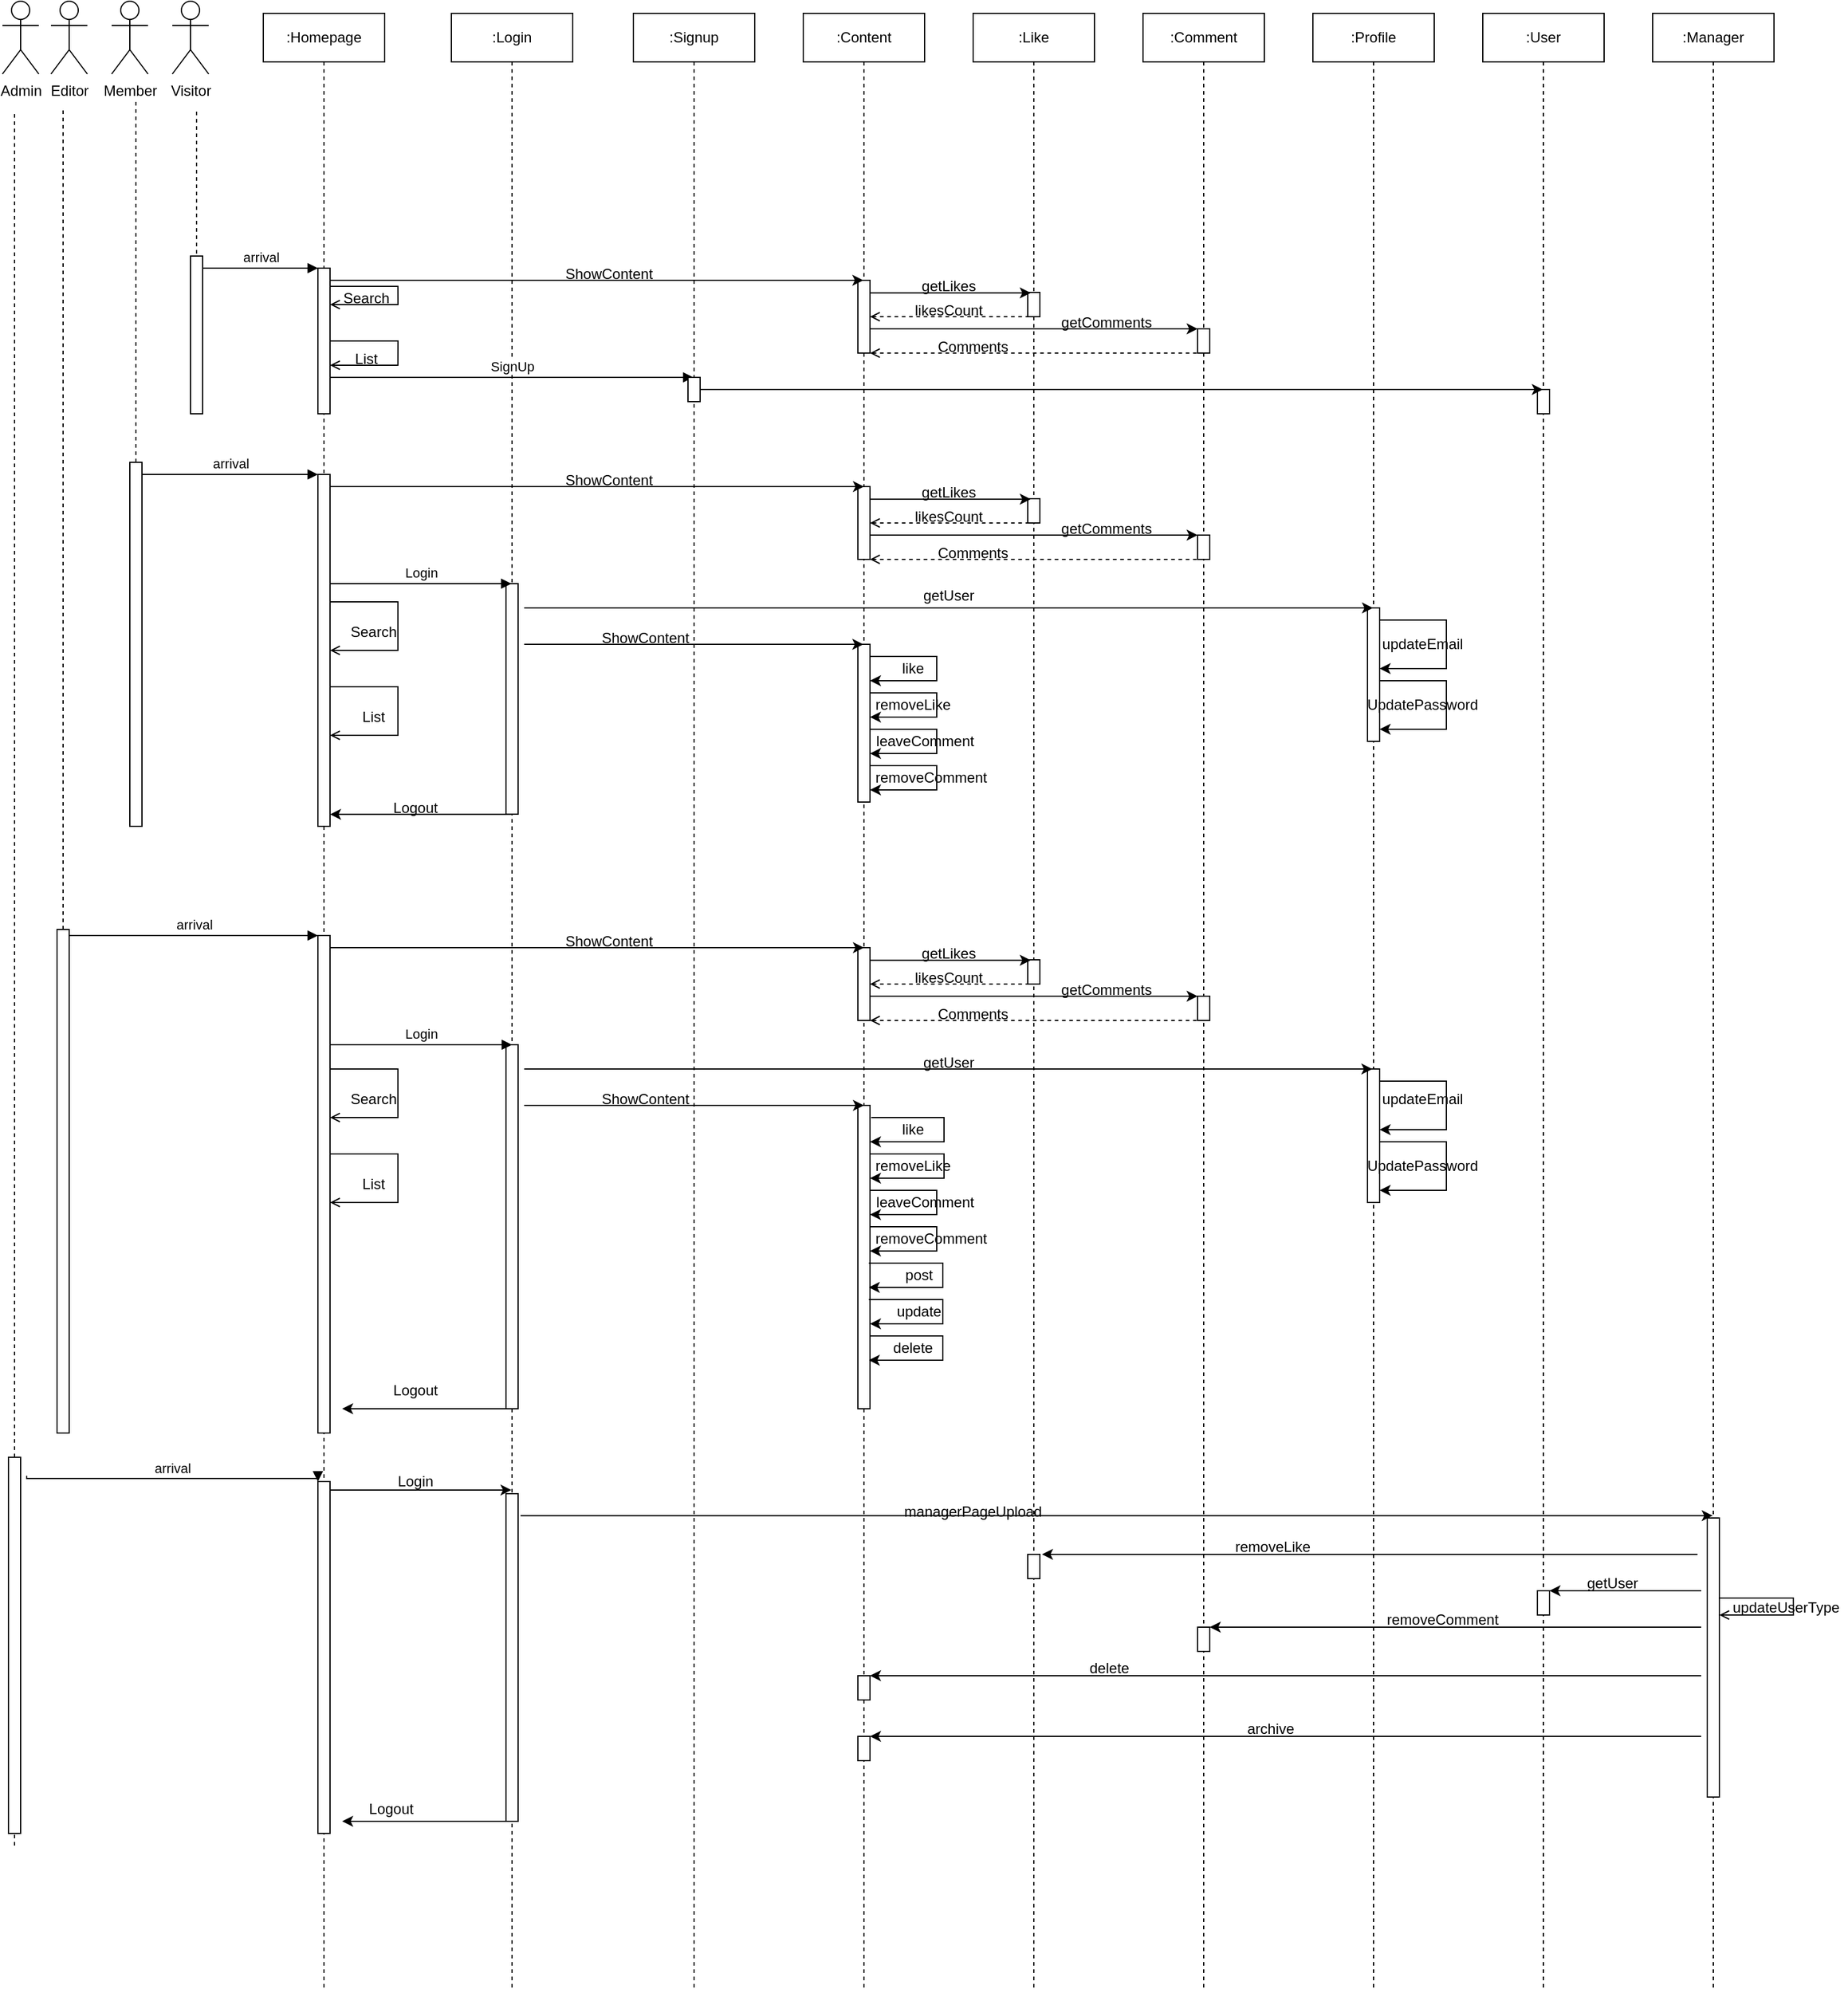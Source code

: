 <mxfile version="21.1.5" type="device">
  <diagram name="Page-1" id="2YBvvXClWsGukQMizWep">
    <mxGraphModel dx="3187" dy="1769" grid="1" gridSize="10" guides="1" tooltips="1" connect="1" arrows="1" fold="1" page="1" pageScale="1" pageWidth="1100" pageHeight="1700" math="0" shadow="0">
      <root>
        <mxCell id="0" />
        <mxCell id="1" parent="0" />
        <mxCell id="aM9ryv3xv72pqoxQDRHE-1" value=":Homepage" style="shape=umlLifeline;perimeter=lifelinePerimeter;whiteSpace=wrap;html=1;container=0;dropTarget=0;collapsible=0;recursiveResize=0;outlineConnect=0;portConstraint=eastwest;newEdgeStyle={&quot;edgeStyle&quot;:&quot;elbowEdgeStyle&quot;,&quot;elbow&quot;:&quot;vertical&quot;,&quot;curved&quot;:0,&quot;rounded&quot;:0};" parent="1" vertex="1">
          <mxGeometry x="225" y="50" width="100" height="1630" as="geometry" />
        </mxCell>
        <mxCell id="eMwaslhEiThWYDU8rAF3-19" value="" style="html=1;points=[];perimeter=orthogonalPerimeter;outlineConnect=0;targetShapes=umlLifeline;portConstraint=eastwest;newEdgeStyle={&quot;edgeStyle&quot;:&quot;elbowEdgeStyle&quot;,&quot;elbow&quot;:&quot;vertical&quot;,&quot;curved&quot;:0,&quot;rounded&quot;:0};" vertex="1" parent="aM9ryv3xv72pqoxQDRHE-1">
          <mxGeometry x="45" y="1210" width="10" height="290" as="geometry" />
        </mxCell>
        <mxCell id="aM9ryv3xv72pqoxQDRHE-5" value=":Content" style="shape=umlLifeline;perimeter=lifelinePerimeter;whiteSpace=wrap;html=1;container=0;dropTarget=0;collapsible=0;recursiveResize=0;outlineConnect=0;portConstraint=eastwest;newEdgeStyle={&quot;edgeStyle&quot;:&quot;elbowEdgeStyle&quot;,&quot;elbow&quot;:&quot;vertical&quot;,&quot;curved&quot;:0,&quot;rounded&quot;:0};" parent="1" vertex="1">
          <mxGeometry x="670" y="50" width="100" height="1630" as="geometry" />
        </mxCell>
        <mxCell id="Cr7AIB8-x1aL-NXQXFv3-61" value="" style="html=1;points=[];perimeter=orthogonalPerimeter;outlineConnect=0;targetShapes=umlLifeline;portConstraint=eastwest;newEdgeStyle={&quot;edgeStyle&quot;:&quot;elbowEdgeStyle&quot;,&quot;elbow&quot;:&quot;vertical&quot;,&quot;curved&quot;:0,&quot;rounded&quot;:0};" parent="aM9ryv3xv72pqoxQDRHE-5" vertex="1">
          <mxGeometry x="45" y="220" width="10" height="60" as="geometry" />
        </mxCell>
        <mxCell id="8l9VhPuDRp_csp2zXiqJ-39" value="" style="html=1;points=[];perimeter=orthogonalPerimeter;outlineConnect=0;targetShapes=umlLifeline;portConstraint=eastwest;newEdgeStyle={&quot;edgeStyle&quot;:&quot;elbowEdgeStyle&quot;,&quot;elbow&quot;:&quot;vertical&quot;,&quot;curved&quot;:0,&quot;rounded&quot;:0};" parent="aM9ryv3xv72pqoxQDRHE-5" vertex="1">
          <mxGeometry x="45" y="520" width="10" height="130" as="geometry" />
        </mxCell>
        <mxCell id="8l9VhPuDRp_csp2zXiqJ-52" value="" style="endArrow=classic;html=1;rounded=0;" parent="aM9ryv3xv72pqoxQDRHE-5" source="8l9VhPuDRp_csp2zXiqJ-39" target="8l9VhPuDRp_csp2zXiqJ-39" edge="1">
          <mxGeometry width="50" height="50" relative="1" as="geometry">
            <mxPoint x="60" y="590" as="sourcePoint" />
            <mxPoint x="60" y="670" as="targetPoint" />
            <Array as="points">
              <mxPoint x="90" y="590" />
              <mxPoint x="110" y="590" />
              <mxPoint x="110" y="610" />
            </Array>
          </mxGeometry>
        </mxCell>
        <mxCell id="8l9VhPuDRp_csp2zXiqJ-53" value="" style="endArrow=classic;html=1;rounded=0;" parent="aM9ryv3xv72pqoxQDRHE-5" source="8l9VhPuDRp_csp2zXiqJ-39" target="8l9VhPuDRp_csp2zXiqJ-39" edge="1">
          <mxGeometry width="50" height="50" relative="1" as="geometry">
            <mxPoint x="60" y="680" as="sourcePoint" />
            <mxPoint x="60" y="640" as="targetPoint" />
            <Array as="points">
              <mxPoint x="100" y="620" />
              <mxPoint x="110" y="620" />
              <mxPoint x="110" y="640" />
            </Array>
          </mxGeometry>
        </mxCell>
        <mxCell id="8l9VhPuDRp_csp2zXiqJ-50" value="" style="endArrow=classic;html=1;rounded=0;" parent="aM9ryv3xv72pqoxQDRHE-5" source="8l9VhPuDRp_csp2zXiqJ-39" target="8l9VhPuDRp_csp2zXiqJ-39" edge="1">
          <mxGeometry width="50" height="50" relative="1" as="geometry">
            <mxPoint x="60" y="530" as="sourcePoint" />
            <mxPoint x="60" y="550" as="targetPoint" />
            <Array as="points">
              <mxPoint x="100" y="530" />
              <mxPoint x="110" y="530" />
              <mxPoint x="110" y="550" />
            </Array>
          </mxGeometry>
        </mxCell>
        <mxCell id="8l9VhPuDRp_csp2zXiqJ-51" value="" style="endArrow=classic;html=1;rounded=0;" parent="aM9ryv3xv72pqoxQDRHE-5" source="8l9VhPuDRp_csp2zXiqJ-39" target="8l9VhPuDRp_csp2zXiqJ-39" edge="1">
          <mxGeometry width="50" height="50" relative="1" as="geometry">
            <mxPoint x="60" y="560" as="sourcePoint" />
            <mxPoint x="60" y="580" as="targetPoint" />
            <Array as="points">
              <mxPoint x="110" y="560" />
              <mxPoint x="110" y="580" />
            </Array>
          </mxGeometry>
        </mxCell>
        <mxCell id="eMwaslhEiThWYDU8rAF3-46" value="" style="html=1;points=[];perimeter=orthogonalPerimeter;outlineConnect=0;targetShapes=umlLifeline;portConstraint=eastwest;newEdgeStyle={&quot;edgeStyle&quot;:&quot;elbowEdgeStyle&quot;,&quot;elbow&quot;:&quot;vertical&quot;,&quot;curved&quot;:0,&quot;rounded&quot;:0};" vertex="1" parent="aM9ryv3xv72pqoxQDRHE-5">
          <mxGeometry x="45" y="1370" width="10" height="20" as="geometry" />
        </mxCell>
        <mxCell id="eMwaslhEiThWYDU8rAF3-47" value="" style="html=1;points=[];perimeter=orthogonalPerimeter;outlineConnect=0;targetShapes=umlLifeline;portConstraint=eastwest;newEdgeStyle={&quot;edgeStyle&quot;:&quot;elbowEdgeStyle&quot;,&quot;elbow&quot;:&quot;vertical&quot;,&quot;curved&quot;:0,&quot;rounded&quot;:0};" vertex="1" parent="aM9ryv3xv72pqoxQDRHE-5">
          <mxGeometry x="45" y="1420" width="10" height="20" as="geometry" />
        </mxCell>
        <mxCell id="Cr7AIB8-x1aL-NXQXFv3-6" value=":Comment" style="shape=umlLifeline;perimeter=lifelinePerimeter;whiteSpace=wrap;html=1;container=0;dropTarget=0;collapsible=0;recursiveResize=0;outlineConnect=0;portConstraint=eastwest;newEdgeStyle={&quot;edgeStyle&quot;:&quot;elbowEdgeStyle&quot;,&quot;elbow&quot;:&quot;vertical&quot;,&quot;curved&quot;:0,&quot;rounded&quot;:0};" parent="1" vertex="1">
          <mxGeometry x="950" y="50" width="100" height="1630" as="geometry" />
        </mxCell>
        <mxCell id="Cr7AIB8-x1aL-NXQXFv3-66" value="" style="html=1;points=[];perimeter=orthogonalPerimeter;outlineConnect=0;targetShapes=umlLifeline;portConstraint=eastwest;newEdgeStyle={&quot;edgeStyle&quot;:&quot;elbowEdgeStyle&quot;,&quot;elbow&quot;:&quot;vertical&quot;,&quot;curved&quot;:0,&quot;rounded&quot;:0};" parent="Cr7AIB8-x1aL-NXQXFv3-6" vertex="1">
          <mxGeometry x="45" y="260" width="10" height="20" as="geometry" />
        </mxCell>
        <mxCell id="eMwaslhEiThWYDU8rAF3-41" value="" style="html=1;points=[];perimeter=orthogonalPerimeter;outlineConnect=0;targetShapes=umlLifeline;portConstraint=eastwest;newEdgeStyle={&quot;edgeStyle&quot;:&quot;elbowEdgeStyle&quot;,&quot;elbow&quot;:&quot;vertical&quot;,&quot;curved&quot;:0,&quot;rounded&quot;:0};" vertex="1" parent="Cr7AIB8-x1aL-NXQXFv3-6">
          <mxGeometry x="45" y="1330" width="10" height="20" as="geometry" />
        </mxCell>
        <mxCell id="Cr7AIB8-x1aL-NXQXFv3-11" value=":Like" style="shape=umlLifeline;perimeter=lifelinePerimeter;whiteSpace=wrap;html=1;container=0;dropTarget=0;collapsible=0;recursiveResize=0;outlineConnect=0;portConstraint=eastwest;newEdgeStyle={&quot;edgeStyle&quot;:&quot;elbowEdgeStyle&quot;,&quot;elbow&quot;:&quot;vertical&quot;,&quot;curved&quot;:0,&quot;rounded&quot;:0};" parent="1" vertex="1">
          <mxGeometry x="810" y="50" width="100" height="1630" as="geometry" />
        </mxCell>
        <mxCell id="Cr7AIB8-x1aL-NXQXFv3-7" value="" style="html=1;points=[];perimeter=orthogonalPerimeter;outlineConnect=0;targetShapes=umlLifeline;portConstraint=eastwest;newEdgeStyle={&quot;edgeStyle&quot;:&quot;elbowEdgeStyle&quot;,&quot;elbow&quot;:&quot;vertical&quot;,&quot;curved&quot;:0,&quot;rounded&quot;:0};" parent="Cr7AIB8-x1aL-NXQXFv3-11" vertex="1">
          <mxGeometry x="45" y="230" width="10" height="20" as="geometry" />
        </mxCell>
        <mxCell id="eMwaslhEiThWYDU8rAF3-37" value="" style="html=1;points=[];perimeter=orthogonalPerimeter;outlineConnect=0;targetShapes=umlLifeline;portConstraint=eastwest;newEdgeStyle={&quot;edgeStyle&quot;:&quot;elbowEdgeStyle&quot;,&quot;elbow&quot;:&quot;vertical&quot;,&quot;curved&quot;:0,&quot;rounded&quot;:0};" vertex="1" parent="Cr7AIB8-x1aL-NXQXFv3-11">
          <mxGeometry x="45" y="1270" width="10" height="20" as="geometry" />
        </mxCell>
        <mxCell id="Cr7AIB8-x1aL-NXQXFv3-16" value="Visitor" style="shape=umlActor;verticalLabelPosition=bottom;verticalAlign=top;html=1;outlineConnect=0;" parent="1" vertex="1">
          <mxGeometry x="150" y="40" width="30" height="60" as="geometry" />
        </mxCell>
        <mxCell id="Cr7AIB8-x1aL-NXQXFv3-17" value="Member" style="shape=umlActor;verticalLabelPosition=bottom;verticalAlign=top;html=1;outlineConnect=0;" parent="1" vertex="1">
          <mxGeometry x="100" y="40" width="30" height="60" as="geometry" />
        </mxCell>
        <mxCell id="Cr7AIB8-x1aL-NXQXFv3-18" value="Editor" style="shape=umlActor;verticalLabelPosition=bottom;verticalAlign=top;html=1;outlineConnect=0;" parent="1" vertex="1">
          <mxGeometry x="50" y="40" width="30" height="60" as="geometry" />
        </mxCell>
        <mxCell id="Cr7AIB8-x1aL-NXQXFv3-19" value="Admin" style="shape=umlActor;verticalLabelPosition=bottom;verticalAlign=top;html=1;outlineConnect=0;" parent="1" vertex="1">
          <mxGeometry x="10" y="40" width="30" height="60" as="geometry" />
        </mxCell>
        <mxCell id="Cr7AIB8-x1aL-NXQXFv3-24" value=":Login" style="shape=umlLifeline;perimeter=lifelinePerimeter;whiteSpace=wrap;html=1;container=0;dropTarget=0;collapsible=0;recursiveResize=0;outlineConnect=0;portConstraint=eastwest;newEdgeStyle={&quot;edgeStyle&quot;:&quot;elbowEdgeStyle&quot;,&quot;elbow&quot;:&quot;vertical&quot;,&quot;curved&quot;:0,&quot;rounded&quot;:0};" parent="1" vertex="1">
          <mxGeometry x="380" y="50" width="100" height="1630" as="geometry" />
        </mxCell>
        <mxCell id="8l9VhPuDRp_csp2zXiqJ-26" value="" style="html=1;points=[];perimeter=orthogonalPerimeter;outlineConnect=0;targetShapes=umlLifeline;portConstraint=eastwest;newEdgeStyle={&quot;edgeStyle&quot;:&quot;elbowEdgeStyle&quot;,&quot;elbow&quot;:&quot;vertical&quot;,&quot;curved&quot;:0,&quot;rounded&quot;:0};" parent="Cr7AIB8-x1aL-NXQXFv3-24" vertex="1">
          <mxGeometry x="45" y="470" width="10" height="190" as="geometry" />
        </mxCell>
        <mxCell id="eMwaslhEiThWYDU8rAF3-18" value="" style="html=1;points=[];perimeter=orthogonalPerimeter;outlineConnect=0;targetShapes=umlLifeline;portConstraint=eastwest;newEdgeStyle={&quot;edgeStyle&quot;:&quot;elbowEdgeStyle&quot;,&quot;elbow&quot;:&quot;vertical&quot;,&quot;curved&quot;:0,&quot;rounded&quot;:0};" vertex="1" parent="Cr7AIB8-x1aL-NXQXFv3-24">
          <mxGeometry x="45" y="1220" width="10" height="270" as="geometry" />
        </mxCell>
        <mxCell id="Cr7AIB8-x1aL-NXQXFv3-29" value=":Signup" style="shape=umlLifeline;perimeter=lifelinePerimeter;whiteSpace=wrap;html=1;container=0;dropTarget=0;collapsible=0;recursiveResize=0;outlineConnect=0;portConstraint=eastwest;newEdgeStyle={&quot;edgeStyle&quot;:&quot;elbowEdgeStyle&quot;,&quot;elbow&quot;:&quot;vertical&quot;,&quot;curved&quot;:0,&quot;rounded&quot;:0};" parent="1" vertex="1">
          <mxGeometry x="530" y="50" width="100" height="1630" as="geometry" />
        </mxCell>
        <mxCell id="Cr7AIB8-x1aL-NXQXFv3-34" value=":Profile" style="shape=umlLifeline;perimeter=lifelinePerimeter;whiteSpace=wrap;html=1;container=0;dropTarget=0;collapsible=0;recursiveResize=0;outlineConnect=0;portConstraint=eastwest;newEdgeStyle={&quot;edgeStyle&quot;:&quot;elbowEdgeStyle&quot;,&quot;elbow&quot;:&quot;vertical&quot;,&quot;curved&quot;:0,&quot;rounded&quot;:0};" parent="1" vertex="1">
          <mxGeometry x="1090" y="50" width="100" height="1630" as="geometry" />
        </mxCell>
        <mxCell id="8l9VhPuDRp_csp2zXiqJ-28" value="" style="html=1;points=[];perimeter=orthogonalPerimeter;outlineConnect=0;targetShapes=umlLifeline;portConstraint=eastwest;newEdgeStyle={&quot;edgeStyle&quot;:&quot;elbowEdgeStyle&quot;,&quot;elbow&quot;:&quot;vertical&quot;,&quot;curved&quot;:0,&quot;rounded&quot;:0};" parent="Cr7AIB8-x1aL-NXQXFv3-34" vertex="1">
          <mxGeometry x="45" y="490" width="10" height="110" as="geometry" />
        </mxCell>
        <mxCell id="8l9VhPuDRp_csp2zXiqJ-32" value="" style="endArrow=classic;html=1;rounded=0;" parent="Cr7AIB8-x1aL-NXQXFv3-34" source="8l9VhPuDRp_csp2zXiqJ-28" target="8l9VhPuDRp_csp2zXiqJ-28" edge="1">
          <mxGeometry width="50" height="50" relative="1" as="geometry">
            <mxPoint x="60" y="500" as="sourcePoint" />
            <mxPoint x="60" y="540" as="targetPoint" />
            <Array as="points">
              <mxPoint x="100" y="500" />
              <mxPoint x="110" y="500" />
              <mxPoint x="110" y="540" />
            </Array>
          </mxGeometry>
        </mxCell>
        <mxCell id="8l9VhPuDRp_csp2zXiqJ-33" value="" style="endArrow=classic;html=1;rounded=0;" parent="Cr7AIB8-x1aL-NXQXFv3-34" source="8l9VhPuDRp_csp2zXiqJ-28" target="8l9VhPuDRp_csp2zXiqJ-28" edge="1">
          <mxGeometry width="50" height="50" relative="1" as="geometry">
            <mxPoint x="60" y="550" as="sourcePoint" />
            <mxPoint x="60" y="590" as="targetPoint" />
            <Array as="points">
              <mxPoint x="100" y="550" />
              <mxPoint x="110" y="550" />
              <mxPoint x="110" y="590" />
            </Array>
          </mxGeometry>
        </mxCell>
        <mxCell id="Cr7AIB8-x1aL-NXQXFv3-49" value="" style="endArrow=none;html=1;rounded=0;startArrow=open;startFill=0;" parent="1" edge="1">
          <mxGeometry width="50" height="50" relative="1" as="geometry">
            <mxPoint x="280.001" y="575" as="sourcePoint" />
            <mxPoint x="280.001" y="535" as="targetPoint" />
            <Array as="points">
              <mxPoint x="335.93" y="575" />
              <mxPoint x="335.93" y="535" />
            </Array>
          </mxGeometry>
        </mxCell>
        <mxCell id="Cr7AIB8-x1aL-NXQXFv3-50" value="Search" style="text;html=1;strokeColor=none;fillColor=none;align=center;verticalAlign=middle;whiteSpace=wrap;rounded=0;" parent="1" vertex="1">
          <mxGeometry x="285.93" y="545" width="60" height="30" as="geometry" />
        </mxCell>
        <mxCell id="Cr7AIB8-x1aL-NXQXFv3-51" value="" style="endArrow=none;html=1;rounded=0;startArrow=open;startFill=0;" parent="1" edge="1">
          <mxGeometry width="50" height="50" relative="1" as="geometry">
            <mxPoint x="280.001" y="645" as="sourcePoint" />
            <mxPoint x="280.001" y="605" as="targetPoint" />
            <Array as="points">
              <mxPoint x="335.93" y="645" />
              <mxPoint x="335.93" y="605" />
            </Array>
          </mxGeometry>
        </mxCell>
        <mxCell id="Cr7AIB8-x1aL-NXQXFv3-52" value="List" style="text;html=1;strokeColor=none;fillColor=none;align=center;verticalAlign=middle;whiteSpace=wrap;rounded=0;" parent="1" vertex="1">
          <mxGeometry x="285.93" y="615" width="60" height="30" as="geometry" />
        </mxCell>
        <mxCell id="Cr7AIB8-x1aL-NXQXFv3-54" value="" style="html=1;points=[];perimeter=orthogonalPerimeter;outlineConnect=0;targetShapes=umlLifeline;portConstraint=eastwest;newEdgeStyle={&quot;edgeStyle&quot;:&quot;elbowEdgeStyle&quot;,&quot;elbow&quot;:&quot;vertical&quot;,&quot;curved&quot;:0,&quot;rounded&quot;:0};" parent="1" vertex="1">
          <mxGeometry x="270" y="260" width="10" height="120" as="geometry" />
        </mxCell>
        <mxCell id="aM9ryv3xv72pqoxQDRHE-3" value="arrival" style="html=1;verticalAlign=bottom;startArrow=none;endArrow=block;startSize=8;edgeStyle=elbowEdgeStyle;elbow=vertical;curved=0;rounded=0;startFill=0;" parent="1" source="Cr7AIB8-x1aL-NXQXFv3-58" edge="1">
          <mxGeometry relative="1" as="geometry">
            <mxPoint x="220" y="260" as="sourcePoint" />
            <mxPoint x="270" y="260" as="targetPoint" />
          </mxGeometry>
        </mxCell>
        <mxCell id="Cr7AIB8-x1aL-NXQXFv3-57" value="" style="endArrow=none;dashed=1;html=1;rounded=0;startArrow=none;" parent="1" edge="1">
          <mxGeometry width="50" height="50" relative="1" as="geometry">
            <mxPoint x="170" y="350" as="sourcePoint" />
            <mxPoint x="170" y="130" as="targetPoint" />
          </mxGeometry>
        </mxCell>
        <mxCell id="Cr7AIB8-x1aL-NXQXFv3-58" value="" style="html=1;points=[];perimeter=orthogonalPerimeter;outlineConnect=0;targetShapes=umlLifeline;portConstraint=eastwest;newEdgeStyle={&quot;edgeStyle&quot;:&quot;elbowEdgeStyle&quot;,&quot;elbow&quot;:&quot;vertical&quot;,&quot;curved&quot;:0,&quot;rounded&quot;:0};" parent="1" vertex="1">
          <mxGeometry x="165" y="250" width="10" height="130" as="geometry" />
        </mxCell>
        <mxCell id="Cr7AIB8-x1aL-NXQXFv3-60" value="" style="endArrow=classic;html=1;rounded=0;" parent="1" target="aM9ryv3xv72pqoxQDRHE-5" edge="1">
          <mxGeometry width="50" height="50" relative="1" as="geometry">
            <mxPoint x="280" y="270" as="sourcePoint" />
            <mxPoint x="650" y="270" as="targetPoint" />
          </mxGeometry>
        </mxCell>
        <mxCell id="Cr7AIB8-x1aL-NXQXFv3-65" value="ShowContent" style="text;html=1;strokeColor=none;fillColor=none;align=center;verticalAlign=middle;whiteSpace=wrap;rounded=0;" parent="1" vertex="1">
          <mxGeometry x="480" y="250" width="60" height="30" as="geometry" />
        </mxCell>
        <mxCell id="Cr7AIB8-x1aL-NXQXFv3-67" value="" style="endArrow=classic;html=1;rounded=0;" parent="1" edge="1">
          <mxGeometry width="50" height="50" relative="1" as="geometry">
            <mxPoint x="770" y="330" as="sourcePoint" />
            <mxPoint x="770" y="330" as="targetPoint" />
          </mxGeometry>
        </mxCell>
        <mxCell id="Cr7AIB8-x1aL-NXQXFv3-68" value="" style="endArrow=classic;html=1;rounded=0;entryX=0.25;entryY=0.019;entryDx=0;entryDy=0;entryPerimeter=0;" parent="1" source="Cr7AIB8-x1aL-NXQXFv3-61" target="Cr7AIB8-x1aL-NXQXFv3-7" edge="1">
          <mxGeometry width="50" height="50" relative="1" as="geometry">
            <mxPoint x="730" y="290" as="sourcePoint" />
            <mxPoint x="830" y="260" as="targetPoint" />
          </mxGeometry>
        </mxCell>
        <mxCell id="Cr7AIB8-x1aL-NXQXFv3-69" value="getLikes" style="text;html=1;strokeColor=none;fillColor=none;align=center;verticalAlign=middle;whiteSpace=wrap;rounded=0;" parent="1" vertex="1">
          <mxGeometry x="760" y="260" width="60" height="30" as="geometry" />
        </mxCell>
        <mxCell id="Cr7AIB8-x1aL-NXQXFv3-70" value="" style="endArrow=none;dashed=1;html=1;rounded=0;startArrow=open;startFill=0;" parent="1" source="Cr7AIB8-x1aL-NXQXFv3-61" target="Cr7AIB8-x1aL-NXQXFv3-7" edge="1">
          <mxGeometry width="50" height="50" relative="1" as="geometry">
            <mxPoint x="790" y="300" as="sourcePoint" />
            <mxPoint x="830" y="300" as="targetPoint" />
          </mxGeometry>
        </mxCell>
        <mxCell id="Cr7AIB8-x1aL-NXQXFv3-71" value="likesCount" style="text;html=1;strokeColor=none;fillColor=none;align=center;verticalAlign=middle;whiteSpace=wrap;rounded=0;" parent="1" vertex="1">
          <mxGeometry x="760" y="280" width="60" height="30" as="geometry" />
        </mxCell>
        <mxCell id="Cr7AIB8-x1aL-NXQXFv3-73" value="" style="endArrow=classic;html=1;rounded=0;" parent="1" source="Cr7AIB8-x1aL-NXQXFv3-61" target="Cr7AIB8-x1aL-NXQXFv3-66" edge="1">
          <mxGeometry width="50" height="50" relative="1" as="geometry">
            <mxPoint x="730" y="310" as="sourcePoint" />
            <mxPoint x="950" y="320" as="targetPoint" />
          </mxGeometry>
        </mxCell>
        <mxCell id="Cr7AIB8-x1aL-NXQXFv3-74" value="getComments" style="text;html=1;strokeColor=none;fillColor=none;align=center;verticalAlign=middle;whiteSpace=wrap;rounded=0;" parent="1" vertex="1">
          <mxGeometry x="890" y="290" width="60" height="30" as="geometry" />
        </mxCell>
        <mxCell id="Cr7AIB8-x1aL-NXQXFv3-76" value="" style="endArrow=none;dashed=1;html=1;rounded=0;startArrow=open;startFill=0;" parent="1" source="Cr7AIB8-x1aL-NXQXFv3-61" target="Cr7AIB8-x1aL-NXQXFv3-66" edge="1">
          <mxGeometry width="50" height="50" relative="1" as="geometry">
            <mxPoint x="770" y="330" as="sourcePoint" />
            <mxPoint x="940" y="340" as="targetPoint" />
            <Array as="points">
              <mxPoint x="880" y="330" />
            </Array>
          </mxGeometry>
        </mxCell>
        <mxCell id="Cr7AIB8-x1aL-NXQXFv3-77" value="Comments" style="text;html=1;strokeColor=none;fillColor=none;align=center;verticalAlign=middle;whiteSpace=wrap;rounded=0;" parent="1" vertex="1">
          <mxGeometry x="780" y="310" width="60" height="30" as="geometry" />
        </mxCell>
        <mxCell id="7" value="SignUp" style="html=1;verticalAlign=bottom;startArrow=none;endArrow=block;startSize=8;edgeStyle=elbowEdgeStyle;elbow=vertical;curved=0;rounded=0;startFill=0;" parent="1" target="Cr7AIB8-x1aL-NXQXFv3-29" edge="1">
          <mxGeometry relative="1" as="geometry">
            <mxPoint x="280" y="350" as="sourcePoint" />
            <mxPoint x="270" y="350" as="targetPoint" />
          </mxGeometry>
        </mxCell>
        <mxCell id="8" value="" style="html=1;points=[];perimeter=orthogonalPerimeter;outlineConnect=0;targetShapes=umlLifeline;portConstraint=eastwest;newEdgeStyle={&quot;edgeStyle&quot;:&quot;elbowEdgeStyle&quot;,&quot;elbow&quot;:&quot;vertical&quot;,&quot;curved&quot;:0,&quot;rounded&quot;:0};" parent="1" vertex="1">
          <mxGeometry x="575" y="350" width="10" height="20" as="geometry" />
        </mxCell>
        <mxCell id="8l9VhPuDRp_csp2zXiqJ-8" value="" style="html=1;points=[];perimeter=orthogonalPerimeter;outlineConnect=0;targetShapes=umlLifeline;portConstraint=eastwest;newEdgeStyle={&quot;edgeStyle&quot;:&quot;elbowEdgeStyle&quot;,&quot;elbow&quot;:&quot;vertical&quot;,&quot;curved&quot;:0,&quot;rounded&quot;:0};" parent="1" vertex="1">
          <mxGeometry x="715" y="440" width="10" height="60" as="geometry" />
        </mxCell>
        <mxCell id="8l9VhPuDRp_csp2zXiqJ-9" value="" style="html=1;points=[];perimeter=orthogonalPerimeter;outlineConnect=0;targetShapes=umlLifeline;portConstraint=eastwest;newEdgeStyle={&quot;edgeStyle&quot;:&quot;elbowEdgeStyle&quot;,&quot;elbow&quot;:&quot;vertical&quot;,&quot;curved&quot;:0,&quot;rounded&quot;:0};" parent="1" vertex="1">
          <mxGeometry x="995" y="480" width="10" height="20" as="geometry" />
        </mxCell>
        <mxCell id="8l9VhPuDRp_csp2zXiqJ-10" value="" style="html=1;points=[];perimeter=orthogonalPerimeter;outlineConnect=0;targetShapes=umlLifeline;portConstraint=eastwest;newEdgeStyle={&quot;edgeStyle&quot;:&quot;elbowEdgeStyle&quot;,&quot;elbow&quot;:&quot;vertical&quot;,&quot;curved&quot;:0,&quot;rounded&quot;:0};" parent="1" vertex="1">
          <mxGeometry x="855" y="450" width="10" height="20" as="geometry" />
        </mxCell>
        <mxCell id="8l9VhPuDRp_csp2zXiqJ-12" value="arrival" style="html=1;verticalAlign=bottom;startArrow=none;endArrow=block;startSize=8;edgeStyle=elbowEdgeStyle;elbow=vertical;curved=0;rounded=0;startFill=0;" parent="1" source="8l9VhPuDRp_csp2zXiqJ-13" edge="1">
          <mxGeometry relative="1" as="geometry">
            <mxPoint x="220" y="430" as="sourcePoint" />
            <mxPoint x="270" y="430" as="targetPoint" />
          </mxGeometry>
        </mxCell>
        <mxCell id="8l9VhPuDRp_csp2zXiqJ-14" value="" style="endArrow=classic;html=1;rounded=0;" parent="1" edge="1">
          <mxGeometry width="50" height="50" relative="1" as="geometry">
            <mxPoint x="280" y="440" as="sourcePoint" />
            <mxPoint x="720" y="440" as="targetPoint" />
          </mxGeometry>
        </mxCell>
        <mxCell id="8l9VhPuDRp_csp2zXiqJ-15" value="ShowContent" style="text;html=1;strokeColor=none;fillColor=none;align=center;verticalAlign=middle;whiteSpace=wrap;rounded=0;" parent="1" vertex="1">
          <mxGeometry x="480" y="420" width="60" height="30" as="geometry" />
        </mxCell>
        <mxCell id="8l9VhPuDRp_csp2zXiqJ-16" value="" style="endArrow=classic;html=1;rounded=0;" parent="1" edge="1">
          <mxGeometry width="50" height="50" relative="1" as="geometry">
            <mxPoint x="770" y="500" as="sourcePoint" />
            <mxPoint x="770" y="500" as="targetPoint" />
          </mxGeometry>
        </mxCell>
        <mxCell id="8l9VhPuDRp_csp2zXiqJ-17" value="" style="endArrow=classic;html=1;rounded=0;entryX=0.25;entryY=0.019;entryDx=0;entryDy=0;entryPerimeter=0;" parent="1" source="8l9VhPuDRp_csp2zXiqJ-8" target="8l9VhPuDRp_csp2zXiqJ-10" edge="1">
          <mxGeometry width="50" height="50" relative="1" as="geometry">
            <mxPoint x="730" y="460" as="sourcePoint" />
            <mxPoint x="830" y="430" as="targetPoint" />
          </mxGeometry>
        </mxCell>
        <mxCell id="8l9VhPuDRp_csp2zXiqJ-18" value="getLikes" style="text;html=1;strokeColor=none;fillColor=none;align=center;verticalAlign=middle;whiteSpace=wrap;rounded=0;" parent="1" vertex="1">
          <mxGeometry x="760" y="430" width="60" height="30" as="geometry" />
        </mxCell>
        <mxCell id="8l9VhPuDRp_csp2zXiqJ-19" value="" style="endArrow=none;dashed=1;html=1;rounded=0;startArrow=open;startFill=0;" parent="1" source="8l9VhPuDRp_csp2zXiqJ-8" target="8l9VhPuDRp_csp2zXiqJ-10" edge="1">
          <mxGeometry width="50" height="50" relative="1" as="geometry">
            <mxPoint x="790" y="470" as="sourcePoint" />
            <mxPoint x="830" y="470" as="targetPoint" />
          </mxGeometry>
        </mxCell>
        <mxCell id="8l9VhPuDRp_csp2zXiqJ-20" value="likesCount" style="text;html=1;strokeColor=none;fillColor=none;align=center;verticalAlign=middle;whiteSpace=wrap;rounded=0;" parent="1" vertex="1">
          <mxGeometry x="760" y="450" width="60" height="30" as="geometry" />
        </mxCell>
        <mxCell id="8l9VhPuDRp_csp2zXiqJ-21" value="" style="endArrow=classic;html=1;rounded=0;" parent="1" source="8l9VhPuDRp_csp2zXiqJ-8" target="8l9VhPuDRp_csp2zXiqJ-9" edge="1">
          <mxGeometry width="50" height="50" relative="1" as="geometry">
            <mxPoint x="730" y="480" as="sourcePoint" />
            <mxPoint x="950" y="490" as="targetPoint" />
          </mxGeometry>
        </mxCell>
        <mxCell id="8l9VhPuDRp_csp2zXiqJ-22" value="getComments" style="text;html=1;strokeColor=none;fillColor=none;align=center;verticalAlign=middle;whiteSpace=wrap;rounded=0;" parent="1" vertex="1">
          <mxGeometry x="890" y="460" width="60" height="30" as="geometry" />
        </mxCell>
        <mxCell id="8l9VhPuDRp_csp2zXiqJ-23" value="" style="endArrow=none;dashed=1;html=1;rounded=0;startArrow=open;startFill=0;" parent="1" source="8l9VhPuDRp_csp2zXiqJ-8" target="8l9VhPuDRp_csp2zXiqJ-9" edge="1">
          <mxGeometry width="50" height="50" relative="1" as="geometry">
            <mxPoint x="770" y="500" as="sourcePoint" />
            <mxPoint x="940" y="510" as="targetPoint" />
            <Array as="points">
              <mxPoint x="880" y="500" />
            </Array>
          </mxGeometry>
        </mxCell>
        <mxCell id="8l9VhPuDRp_csp2zXiqJ-24" value="Comments" style="text;html=1;strokeColor=none;fillColor=none;align=center;verticalAlign=middle;whiteSpace=wrap;rounded=0;" parent="1" vertex="1">
          <mxGeometry x="780" y="480" width="60" height="30" as="geometry" />
        </mxCell>
        <mxCell id="8l9VhPuDRp_csp2zXiqJ-25" value="Login" style="html=1;verticalAlign=bottom;startArrow=none;endArrow=block;startSize=8;edgeStyle=elbowEdgeStyle;elbow=vertical;curved=0;rounded=0;startFill=0;" parent="1" target="Cr7AIB8-x1aL-NXQXFv3-24" edge="1">
          <mxGeometry relative="1" as="geometry">
            <mxPoint x="280" y="520" as="sourcePoint" />
            <mxPoint x="410" y="520" as="targetPoint" />
          </mxGeometry>
        </mxCell>
        <mxCell id="8l9VhPuDRp_csp2zXiqJ-27" value="" style="endArrow=classic;html=1;rounded=0;" parent="1" target="Cr7AIB8-x1aL-NXQXFv3-34" edge="1">
          <mxGeometry width="50" height="50" relative="1" as="geometry">
            <mxPoint x="440" y="540" as="sourcePoint" />
            <mxPoint x="620" y="540" as="targetPoint" />
          </mxGeometry>
        </mxCell>
        <mxCell id="8l9VhPuDRp_csp2zXiqJ-29" value=":User" style="shape=umlLifeline;perimeter=lifelinePerimeter;whiteSpace=wrap;html=1;container=0;dropTarget=0;collapsible=0;recursiveResize=0;outlineConnect=0;portConstraint=eastwest;newEdgeStyle={&quot;edgeStyle&quot;:&quot;elbowEdgeStyle&quot;,&quot;elbow&quot;:&quot;vertical&quot;,&quot;curved&quot;:0,&quot;rounded&quot;:0};" parent="1" vertex="1">
          <mxGeometry x="1230" y="50" width="100" height="1630" as="geometry" />
        </mxCell>
        <mxCell id="8l9VhPuDRp_csp2zXiqJ-30" value="" style="html=1;points=[];perimeter=orthogonalPerimeter;outlineConnect=0;targetShapes=umlLifeline;portConstraint=eastwest;newEdgeStyle={&quot;edgeStyle&quot;:&quot;elbowEdgeStyle&quot;,&quot;elbow&quot;:&quot;vertical&quot;,&quot;curved&quot;:0,&quot;rounded&quot;:0};" parent="8l9VhPuDRp_csp2zXiqJ-29" vertex="1">
          <mxGeometry x="45" y="310" width="10" height="20" as="geometry" />
        </mxCell>
        <mxCell id="eMwaslhEiThWYDU8rAF3-39" value="" style="html=1;points=[];perimeter=orthogonalPerimeter;outlineConnect=0;targetShapes=umlLifeline;portConstraint=eastwest;newEdgeStyle={&quot;edgeStyle&quot;:&quot;elbowEdgeStyle&quot;,&quot;elbow&quot;:&quot;vertical&quot;,&quot;curved&quot;:0,&quot;rounded&quot;:0};" vertex="1" parent="8l9VhPuDRp_csp2zXiqJ-29">
          <mxGeometry x="45" y="1300" width="10" height="20" as="geometry" />
        </mxCell>
        <mxCell id="8l9VhPuDRp_csp2zXiqJ-31" value="" style="endArrow=classic;html=1;rounded=0;" parent="1" source="8" target="8l9VhPuDRp_csp2zXiqJ-29" edge="1">
          <mxGeometry width="50" height="50" relative="1" as="geometry">
            <mxPoint x="1070" y="360" as="sourcePoint" />
            <mxPoint x="1220" y="360" as="targetPoint" />
          </mxGeometry>
        </mxCell>
        <mxCell id="8l9VhPuDRp_csp2zXiqJ-35" value="updateEmail" style="text;html=1;align=center;verticalAlign=middle;resizable=0;points=[];autosize=1;strokeColor=none;fillColor=none;" parent="1" vertex="1">
          <mxGeometry x="1135" y="555" width="90" height="30" as="geometry" />
        </mxCell>
        <mxCell id="8l9VhPuDRp_csp2zXiqJ-36" value="UpdatePassword" style="text;html=1;align=center;verticalAlign=middle;resizable=0;points=[];autosize=1;strokeColor=none;fillColor=none;" parent="1" vertex="1">
          <mxGeometry x="1125" y="605" width="110" height="30" as="geometry" />
        </mxCell>
        <mxCell id="8l9VhPuDRp_csp2zXiqJ-37" value="" style="endArrow=none;dashed=1;html=1;rounded=0;" parent="1" source="8l9VhPuDRp_csp2zXiqJ-13" edge="1">
          <mxGeometry width="50" height="50" relative="1" as="geometry">
            <mxPoint x="120" y="760" as="sourcePoint" />
            <mxPoint x="120" y="120" as="targetPoint" />
          </mxGeometry>
        </mxCell>
        <mxCell id="8l9VhPuDRp_csp2zXiqJ-13" value="" style="html=1;points=[];perimeter=orthogonalPerimeter;outlineConnect=0;targetShapes=umlLifeline;portConstraint=eastwest;newEdgeStyle={&quot;edgeStyle&quot;:&quot;elbowEdgeStyle&quot;,&quot;elbow&quot;:&quot;vertical&quot;,&quot;curved&quot;:0,&quot;rounded&quot;:0};" parent="1" vertex="1">
          <mxGeometry x="115" y="420" width="10" height="300" as="geometry" />
        </mxCell>
        <mxCell id="8l9VhPuDRp_csp2zXiqJ-40" value="" style="endArrow=classic;html=1;rounded=0;" parent="1" target="aM9ryv3xv72pqoxQDRHE-5" edge="1">
          <mxGeometry width="50" height="50" relative="1" as="geometry">
            <mxPoint x="440" y="570" as="sourcePoint" />
            <mxPoint x="650" y="570" as="targetPoint" />
            <Array as="points">
              <mxPoint x="510" y="570" />
            </Array>
          </mxGeometry>
        </mxCell>
        <mxCell id="8l9VhPuDRp_csp2zXiqJ-41" value="ShowContent" style="text;html=1;strokeColor=none;fillColor=none;align=center;verticalAlign=middle;whiteSpace=wrap;rounded=0;" parent="1" vertex="1">
          <mxGeometry x="510" y="550" width="60" height="30" as="geometry" />
        </mxCell>
        <mxCell id="8l9VhPuDRp_csp2zXiqJ-54" value="like" style="text;html=1;align=center;verticalAlign=middle;resizable=0;points=[];autosize=1;strokeColor=none;fillColor=none;" parent="1" vertex="1">
          <mxGeometry x="740" y="575" width="40" height="30" as="geometry" />
        </mxCell>
        <mxCell id="8l9VhPuDRp_csp2zXiqJ-55" value="removeLike" style="text;html=1;align=center;verticalAlign=middle;resizable=0;points=[];autosize=1;strokeColor=none;fillColor=none;" parent="1" vertex="1">
          <mxGeometry x="715" y="605" width="90" height="30" as="geometry" />
        </mxCell>
        <mxCell id="8l9VhPuDRp_csp2zXiqJ-57" value="leaveComment" style="text;html=1;align=center;verticalAlign=middle;resizable=0;points=[];autosize=1;strokeColor=none;fillColor=none;" parent="1" vertex="1">
          <mxGeometry x="720" y="635" width="100" height="30" as="geometry" />
        </mxCell>
        <mxCell id="8l9VhPuDRp_csp2zXiqJ-58" value="removeComment" style="text;html=1;align=center;verticalAlign=middle;resizable=0;points=[];autosize=1;strokeColor=none;fillColor=none;" parent="1" vertex="1">
          <mxGeometry x="715" y="665" width="120" height="30" as="geometry" />
        </mxCell>
        <mxCell id="8l9VhPuDRp_csp2zXiqJ-60" value="" style="endArrow=classic;html=1;rounded=0;entryX=1;entryY=0.966;entryDx=0;entryDy=0;entryPerimeter=0;" parent="1" source="Cr7AIB8-x1aL-NXQXFv3-24" target="8l9VhPuDRp_csp2zXiqJ-11" edge="1">
          <mxGeometry width="50" height="50" relative="1" as="geometry">
            <mxPoint x="350" y="730" as="sourcePoint" />
            <mxPoint x="320" y="710" as="targetPoint" />
          </mxGeometry>
        </mxCell>
        <mxCell id="8l9VhPuDRp_csp2zXiqJ-61" value="Logout" style="text;html=1;align=center;verticalAlign=middle;resizable=0;points=[];autosize=1;strokeColor=none;fillColor=none;" parent="1" vertex="1">
          <mxGeometry x="320" y="690" width="60" height="30" as="geometry" />
        </mxCell>
        <mxCell id="8l9VhPuDRp_csp2zXiqJ-63" value="" style="html=1;points=[];perimeter=orthogonalPerimeter;outlineConnect=0;targetShapes=umlLifeline;portConstraint=eastwest;newEdgeStyle={&quot;edgeStyle&quot;:&quot;elbowEdgeStyle&quot;,&quot;elbow&quot;:&quot;vertical&quot;,&quot;curved&quot;:0,&quot;rounded&quot;:0};" parent="1" vertex="1">
          <mxGeometry x="715" y="950" width="10" height="250" as="geometry" />
        </mxCell>
        <mxCell id="8l9VhPuDRp_csp2zXiqJ-64" value="" style="endArrow=classic;html=1;rounded=0;" parent="1" source="8l9VhPuDRp_csp2zXiqJ-63" target="8l9VhPuDRp_csp2zXiqJ-63" edge="1">
          <mxGeometry width="50" height="50" relative="1" as="geometry">
            <mxPoint x="730" y="1020" as="sourcePoint" />
            <mxPoint x="730" y="1100" as="targetPoint" />
            <Array as="points">
              <mxPoint x="760" y="1020" />
              <mxPoint x="780" y="1020" />
              <mxPoint x="780" y="1040" />
            </Array>
          </mxGeometry>
        </mxCell>
        <mxCell id="8l9VhPuDRp_csp2zXiqJ-65" value="" style="endArrow=classic;html=1;rounded=0;" parent="1" source="8l9VhPuDRp_csp2zXiqJ-63" target="8l9VhPuDRp_csp2zXiqJ-63" edge="1">
          <mxGeometry width="50" height="50" relative="1" as="geometry">
            <mxPoint x="730" y="1110" as="sourcePoint" />
            <mxPoint x="730" y="1070" as="targetPoint" />
            <Array as="points">
              <mxPoint x="770" y="1050" />
              <mxPoint x="780" y="1050" />
              <mxPoint x="780" y="1070" />
            </Array>
          </mxGeometry>
        </mxCell>
        <mxCell id="8l9VhPuDRp_csp2zXiqJ-66" value="" style="html=1;points=[];perimeter=orthogonalPerimeter;outlineConnect=0;targetShapes=umlLifeline;portConstraint=eastwest;newEdgeStyle={&quot;edgeStyle&quot;:&quot;elbowEdgeStyle&quot;,&quot;elbow&quot;:&quot;vertical&quot;,&quot;curved&quot;:0,&quot;rounded&quot;:0};" parent="1" vertex="1">
          <mxGeometry x="425" y="900" width="10" height="300" as="geometry" />
        </mxCell>
        <mxCell id="8l9VhPuDRp_csp2zXiqJ-67" value="" style="html=1;points=[];perimeter=orthogonalPerimeter;outlineConnect=0;targetShapes=umlLifeline;portConstraint=eastwest;newEdgeStyle={&quot;edgeStyle&quot;:&quot;elbowEdgeStyle&quot;,&quot;elbow&quot;:&quot;vertical&quot;,&quot;curved&quot;:0,&quot;rounded&quot;:0};" parent="1" vertex="1">
          <mxGeometry x="1135" y="920" width="10" height="110" as="geometry" />
        </mxCell>
        <mxCell id="8l9VhPuDRp_csp2zXiqJ-68" value="" style="html=1;points=[];perimeter=orthogonalPerimeter;outlineConnect=0;targetShapes=umlLifeline;portConstraint=eastwest;newEdgeStyle={&quot;edgeStyle&quot;:&quot;elbowEdgeStyle&quot;,&quot;elbow&quot;:&quot;vertical&quot;,&quot;curved&quot;:0,&quot;rounded&quot;:0};" parent="1" vertex="1">
          <mxGeometry x="715" y="820" width="10" height="60" as="geometry" />
        </mxCell>
        <mxCell id="8l9VhPuDRp_csp2zXiqJ-69" value="" style="html=1;points=[];perimeter=orthogonalPerimeter;outlineConnect=0;targetShapes=umlLifeline;portConstraint=eastwest;newEdgeStyle={&quot;edgeStyle&quot;:&quot;elbowEdgeStyle&quot;,&quot;elbow&quot;:&quot;vertical&quot;,&quot;curved&quot;:0,&quot;rounded&quot;:0};" parent="1" vertex="1">
          <mxGeometry x="995" y="860" width="10" height="20" as="geometry" />
        </mxCell>
        <mxCell id="8l9VhPuDRp_csp2zXiqJ-70" value="" style="html=1;points=[];perimeter=orthogonalPerimeter;outlineConnect=0;targetShapes=umlLifeline;portConstraint=eastwest;newEdgeStyle={&quot;edgeStyle&quot;:&quot;elbowEdgeStyle&quot;,&quot;elbow&quot;:&quot;vertical&quot;,&quot;curved&quot;:0,&quot;rounded&quot;:0};" parent="1" vertex="1">
          <mxGeometry x="855" y="830" width="10" height="20" as="geometry" />
        </mxCell>
        <mxCell id="8l9VhPuDRp_csp2zXiqJ-71" value="" style="html=1;points=[];perimeter=orthogonalPerimeter;outlineConnect=0;targetShapes=umlLifeline;portConstraint=eastwest;newEdgeStyle={&quot;edgeStyle&quot;:&quot;elbowEdgeStyle&quot;,&quot;elbow&quot;:&quot;vertical&quot;,&quot;curved&quot;:0,&quot;rounded&quot;:0};" parent="1" vertex="1">
          <mxGeometry x="270" y="810" width="10" height="410" as="geometry" />
        </mxCell>
        <mxCell id="8l9VhPuDRp_csp2zXiqJ-72" value="arrival" style="html=1;verticalAlign=bottom;startArrow=none;endArrow=block;startSize=8;edgeStyle=elbowEdgeStyle;elbow=vertical;curved=0;rounded=0;startFill=0;" parent="1" source="8l9VhPuDRp_csp2zXiqJ-91" edge="1">
          <mxGeometry relative="1" as="geometry">
            <mxPoint x="220" y="810" as="sourcePoint" />
            <mxPoint x="270" y="810" as="targetPoint" />
          </mxGeometry>
        </mxCell>
        <mxCell id="8l9VhPuDRp_csp2zXiqJ-73" value="" style="endArrow=classic;html=1;rounded=0;" parent="1" edge="1">
          <mxGeometry width="50" height="50" relative="1" as="geometry">
            <mxPoint x="280" y="820" as="sourcePoint" />
            <mxPoint x="720" y="820" as="targetPoint" />
          </mxGeometry>
        </mxCell>
        <mxCell id="8l9VhPuDRp_csp2zXiqJ-74" value="ShowContent" style="text;html=1;strokeColor=none;fillColor=none;align=center;verticalAlign=middle;whiteSpace=wrap;rounded=0;" parent="1" vertex="1">
          <mxGeometry x="480" y="800" width="60" height="30" as="geometry" />
        </mxCell>
        <mxCell id="8l9VhPuDRp_csp2zXiqJ-75" value="" style="endArrow=classic;html=1;rounded=0;" parent="1" edge="1">
          <mxGeometry width="50" height="50" relative="1" as="geometry">
            <mxPoint x="770" y="880" as="sourcePoint" />
            <mxPoint x="770" y="880" as="targetPoint" />
          </mxGeometry>
        </mxCell>
        <mxCell id="8l9VhPuDRp_csp2zXiqJ-76" value="" style="endArrow=classic;html=1;rounded=0;entryX=0.25;entryY=0.019;entryDx=0;entryDy=0;entryPerimeter=0;" parent="1" source="8l9VhPuDRp_csp2zXiqJ-68" target="8l9VhPuDRp_csp2zXiqJ-70" edge="1">
          <mxGeometry width="50" height="50" relative="1" as="geometry">
            <mxPoint x="730" y="840" as="sourcePoint" />
            <mxPoint x="830" y="810" as="targetPoint" />
          </mxGeometry>
        </mxCell>
        <mxCell id="8l9VhPuDRp_csp2zXiqJ-77" value="getLikes" style="text;html=1;strokeColor=none;fillColor=none;align=center;verticalAlign=middle;whiteSpace=wrap;rounded=0;" parent="1" vertex="1">
          <mxGeometry x="760" y="810" width="60" height="30" as="geometry" />
        </mxCell>
        <mxCell id="8l9VhPuDRp_csp2zXiqJ-78" value="" style="endArrow=none;dashed=1;html=1;rounded=0;startArrow=open;startFill=0;" parent="1" source="8l9VhPuDRp_csp2zXiqJ-68" target="8l9VhPuDRp_csp2zXiqJ-70" edge="1">
          <mxGeometry width="50" height="50" relative="1" as="geometry">
            <mxPoint x="790" y="850" as="sourcePoint" />
            <mxPoint x="830" y="850" as="targetPoint" />
          </mxGeometry>
        </mxCell>
        <mxCell id="8l9VhPuDRp_csp2zXiqJ-79" value="likesCount" style="text;html=1;strokeColor=none;fillColor=none;align=center;verticalAlign=middle;whiteSpace=wrap;rounded=0;" parent="1" vertex="1">
          <mxGeometry x="760" y="830" width="60" height="30" as="geometry" />
        </mxCell>
        <mxCell id="8l9VhPuDRp_csp2zXiqJ-80" value="" style="endArrow=classic;html=1;rounded=0;" parent="1" source="8l9VhPuDRp_csp2zXiqJ-68" target="8l9VhPuDRp_csp2zXiqJ-69" edge="1">
          <mxGeometry width="50" height="50" relative="1" as="geometry">
            <mxPoint x="730" y="860" as="sourcePoint" />
            <mxPoint x="950" y="870" as="targetPoint" />
          </mxGeometry>
        </mxCell>
        <mxCell id="8l9VhPuDRp_csp2zXiqJ-81" value="getComments" style="text;html=1;strokeColor=none;fillColor=none;align=center;verticalAlign=middle;whiteSpace=wrap;rounded=0;" parent="1" vertex="1">
          <mxGeometry x="890" y="840" width="60" height="30" as="geometry" />
        </mxCell>
        <mxCell id="8l9VhPuDRp_csp2zXiqJ-82" value="" style="endArrow=none;dashed=1;html=1;rounded=0;startArrow=open;startFill=0;" parent="1" source="8l9VhPuDRp_csp2zXiqJ-68" target="8l9VhPuDRp_csp2zXiqJ-69" edge="1">
          <mxGeometry width="50" height="50" relative="1" as="geometry">
            <mxPoint x="770" y="880" as="sourcePoint" />
            <mxPoint x="940" y="890" as="targetPoint" />
            <Array as="points">
              <mxPoint x="880" y="880" />
            </Array>
          </mxGeometry>
        </mxCell>
        <mxCell id="8l9VhPuDRp_csp2zXiqJ-83" value="Comments" style="text;html=1;strokeColor=none;fillColor=none;align=center;verticalAlign=middle;whiteSpace=wrap;rounded=0;" parent="1" vertex="1">
          <mxGeometry x="780" y="860" width="60" height="30" as="geometry" />
        </mxCell>
        <mxCell id="8l9VhPuDRp_csp2zXiqJ-84" value="Login" style="html=1;verticalAlign=bottom;startArrow=none;endArrow=block;startSize=8;edgeStyle=elbowEdgeStyle;elbow=vertical;curved=0;rounded=0;startFill=0;" parent="1" edge="1">
          <mxGeometry relative="1" as="geometry">
            <mxPoint x="280" y="900" as="sourcePoint" />
            <mxPoint x="430" y="900" as="targetPoint" />
          </mxGeometry>
        </mxCell>
        <mxCell id="8l9VhPuDRp_csp2zXiqJ-85" value="" style="endArrow=classic;html=1;rounded=0;" parent="1" edge="1">
          <mxGeometry width="50" height="50" relative="1" as="geometry">
            <mxPoint x="440" y="920" as="sourcePoint" />
            <mxPoint x="1139" y="920" as="targetPoint" />
          </mxGeometry>
        </mxCell>
        <mxCell id="8l9VhPuDRp_csp2zXiqJ-86" value="" style="endArrow=classic;html=1;rounded=0;" parent="1" source="8l9VhPuDRp_csp2zXiqJ-67" target="8l9VhPuDRp_csp2zXiqJ-67" edge="1">
          <mxGeometry width="50" height="50" relative="1" as="geometry">
            <mxPoint x="1150" y="930" as="sourcePoint" />
            <mxPoint x="1150" y="970" as="targetPoint" />
            <Array as="points">
              <mxPoint x="1190" y="930" />
              <mxPoint x="1200" y="930" />
              <mxPoint x="1200" y="970" />
            </Array>
          </mxGeometry>
        </mxCell>
        <mxCell id="8l9VhPuDRp_csp2zXiqJ-87" value="" style="endArrow=classic;html=1;rounded=0;" parent="1" source="8l9VhPuDRp_csp2zXiqJ-67" target="8l9VhPuDRp_csp2zXiqJ-67" edge="1">
          <mxGeometry width="50" height="50" relative="1" as="geometry">
            <mxPoint x="1150" y="980" as="sourcePoint" />
            <mxPoint x="1150" y="1020" as="targetPoint" />
            <Array as="points">
              <mxPoint x="1190" y="980" />
              <mxPoint x="1200" y="980" />
              <mxPoint x="1200" y="1020" />
            </Array>
          </mxGeometry>
        </mxCell>
        <mxCell id="8l9VhPuDRp_csp2zXiqJ-88" value="updateEmail" style="text;html=1;align=center;verticalAlign=middle;resizable=0;points=[];autosize=1;strokeColor=none;fillColor=none;" parent="1" vertex="1">
          <mxGeometry x="1135" y="930" width="90" height="30" as="geometry" />
        </mxCell>
        <mxCell id="8l9VhPuDRp_csp2zXiqJ-89" value="UpdatePassword" style="text;html=1;align=center;verticalAlign=middle;resizable=0;points=[];autosize=1;strokeColor=none;fillColor=none;" parent="1" vertex="1">
          <mxGeometry x="1125" y="985" width="110" height="30" as="geometry" />
        </mxCell>
        <mxCell id="8l9VhPuDRp_csp2zXiqJ-92" value="" style="endArrow=classic;html=1;rounded=0;" parent="1" edge="1">
          <mxGeometry width="50" height="50" relative="1" as="geometry">
            <mxPoint x="440" y="950" as="sourcePoint" />
            <mxPoint x="720" y="950" as="targetPoint" />
            <Array as="points">
              <mxPoint x="510" y="950" />
            </Array>
          </mxGeometry>
        </mxCell>
        <mxCell id="8l9VhPuDRp_csp2zXiqJ-93" value="ShowContent" style="text;html=1;strokeColor=none;fillColor=none;align=center;verticalAlign=middle;whiteSpace=wrap;rounded=0;" parent="1" vertex="1">
          <mxGeometry x="510" y="930" width="60" height="30" as="geometry" />
        </mxCell>
        <mxCell id="8l9VhPuDRp_csp2zXiqJ-94" value="" style="endArrow=classic;html=1;rounded=0;" parent="1" edge="1">
          <mxGeometry width="50" height="50" relative="1" as="geometry">
            <mxPoint x="726" y="960" as="sourcePoint" />
            <mxPoint x="725" y="980" as="targetPoint" />
            <Array as="points">
              <mxPoint x="776" y="960" />
              <mxPoint x="786" y="960" />
              <mxPoint x="786" y="980" />
            </Array>
          </mxGeometry>
        </mxCell>
        <mxCell id="8l9VhPuDRp_csp2zXiqJ-95" value="" style="endArrow=classic;html=1;rounded=0;" parent="1" edge="1">
          <mxGeometry width="50" height="50" relative="1" as="geometry">
            <mxPoint x="725" y="990" as="sourcePoint" />
            <mxPoint x="725" y="1010" as="targetPoint" />
            <Array as="points">
              <mxPoint x="786" y="990" />
              <mxPoint x="786" y="1010" />
            </Array>
          </mxGeometry>
        </mxCell>
        <mxCell id="8l9VhPuDRp_csp2zXiqJ-96" value="like" style="text;html=1;align=center;verticalAlign=middle;resizable=0;points=[];autosize=1;strokeColor=none;fillColor=none;" parent="1" vertex="1">
          <mxGeometry x="740" y="955" width="40" height="30" as="geometry" />
        </mxCell>
        <mxCell id="8l9VhPuDRp_csp2zXiqJ-97" value="removeLike" style="text;html=1;align=center;verticalAlign=middle;resizable=0;points=[];autosize=1;strokeColor=none;fillColor=none;" parent="1" vertex="1">
          <mxGeometry x="715" y="985" width="90" height="30" as="geometry" />
        </mxCell>
        <mxCell id="8l9VhPuDRp_csp2zXiqJ-98" value="leaveComment" style="text;html=1;align=center;verticalAlign=middle;resizable=0;points=[];autosize=1;strokeColor=none;fillColor=none;" parent="1" vertex="1">
          <mxGeometry x="720" y="1015" width="100" height="30" as="geometry" />
        </mxCell>
        <mxCell id="8l9VhPuDRp_csp2zXiqJ-99" value="removeComment" style="text;html=1;align=center;verticalAlign=middle;resizable=0;points=[];autosize=1;strokeColor=none;fillColor=none;" parent="1" vertex="1">
          <mxGeometry x="715" y="1045" width="120" height="30" as="geometry" />
        </mxCell>
        <mxCell id="8l9VhPuDRp_csp2zXiqJ-100" value="" style="endArrow=classic;html=1;rounded=0;" parent="1" source="8l9VhPuDRp_csp2zXiqJ-66" edge="1">
          <mxGeometry width="50" height="50" relative="1" as="geometry">
            <mxPoint x="430" y="1090" as="sourcePoint" />
            <mxPoint x="290" y="1200" as="targetPoint" />
          </mxGeometry>
        </mxCell>
        <mxCell id="8l9VhPuDRp_csp2zXiqJ-101" value="Logout" style="text;html=1;align=center;verticalAlign=middle;resizable=0;points=[];autosize=1;strokeColor=none;fillColor=none;" parent="1" vertex="1">
          <mxGeometry x="320" y="1170" width="60" height="30" as="geometry" />
        </mxCell>
        <mxCell id="8l9VhPuDRp_csp2zXiqJ-102" value="" style="endArrow=none;dashed=1;html=1;rounded=0;" parent="1" source="8l9VhPuDRp_csp2zXiqJ-91" edge="1">
          <mxGeometry width="50" height="50" relative="1" as="geometry">
            <mxPoint x="60" y="1240" as="sourcePoint" />
            <mxPoint x="60" y="130" as="targetPoint" />
          </mxGeometry>
        </mxCell>
        <mxCell id="8l9VhPuDRp_csp2zXiqJ-103" value="" style="endArrow=classic;html=1;rounded=0;" parent="1" target="8l9VhPuDRp_csp2zXiqJ-63" edge="1">
          <mxGeometry width="50" height="50" relative="1" as="geometry">
            <mxPoint x="724" y="1110" as="sourcePoint" />
            <mxPoint x="730" y="1130" as="targetPoint" />
            <Array as="points">
              <mxPoint x="765" y="1110" />
              <mxPoint x="785" y="1110" />
              <mxPoint x="785" y="1130" />
            </Array>
          </mxGeometry>
        </mxCell>
        <mxCell id="8l9VhPuDRp_csp2zXiqJ-104" value="" style="endArrow=classic;html=1;rounded=0;" parent="1" source="8l9VhPuDRp_csp2zXiqJ-63" edge="1">
          <mxGeometry width="50" height="50" relative="1" as="geometry">
            <mxPoint x="730" y="1140" as="sourcePoint" />
            <mxPoint x="724" y="1160" as="targetPoint" />
            <Array as="points">
              <mxPoint x="775" y="1140" />
              <mxPoint x="785" y="1140" />
              <mxPoint x="785" y="1160" />
            </Array>
          </mxGeometry>
        </mxCell>
        <mxCell id="8l9VhPuDRp_csp2zXiqJ-105" value="" style="endArrow=classic;html=1;rounded=0;" parent="1" edge="1">
          <mxGeometry width="50" height="50" relative="1" as="geometry">
            <mxPoint x="724" y="1080" as="sourcePoint" />
            <mxPoint x="724" y="1100" as="targetPoint" />
            <Array as="points">
              <mxPoint x="785" y="1080" />
              <mxPoint x="785" y="1100" />
            </Array>
          </mxGeometry>
        </mxCell>
        <mxCell id="8l9VhPuDRp_csp2zXiqJ-106" value="post" style="text;html=1;align=center;verticalAlign=middle;resizable=0;points=[];autosize=1;strokeColor=none;fillColor=none;" parent="1" vertex="1">
          <mxGeometry x="740" y="1075" width="50" height="30" as="geometry" />
        </mxCell>
        <mxCell id="8l9VhPuDRp_csp2zXiqJ-107" value="update" style="text;html=1;align=center;verticalAlign=middle;resizable=0;points=[];autosize=1;strokeColor=none;fillColor=none;" parent="1" vertex="1">
          <mxGeometry x="735" y="1105" width="60" height="30" as="geometry" />
        </mxCell>
        <mxCell id="8l9VhPuDRp_csp2zXiqJ-108" value="delete" style="text;html=1;align=center;verticalAlign=middle;resizable=0;points=[];autosize=1;strokeColor=none;fillColor=none;" parent="1" vertex="1">
          <mxGeometry x="730" y="1135" width="60" height="30" as="geometry" />
        </mxCell>
        <mxCell id="8l9VhPuDRp_csp2zXiqJ-91" value="" style="html=1;points=[];perimeter=orthogonalPerimeter;outlineConnect=0;targetShapes=umlLifeline;portConstraint=eastwest;newEdgeStyle={&quot;edgeStyle&quot;:&quot;elbowEdgeStyle&quot;,&quot;elbow&quot;:&quot;vertical&quot;,&quot;curved&quot;:0,&quot;rounded&quot;:0};" parent="1" vertex="1">
          <mxGeometry x="55" y="805" width="10" height="415" as="geometry" />
        </mxCell>
        <mxCell id="8l9VhPuDRp_csp2zXiqJ-11" value="" style="html=1;points=[];perimeter=orthogonalPerimeter;outlineConnect=0;targetShapes=umlLifeline;portConstraint=eastwest;newEdgeStyle={&quot;edgeStyle&quot;:&quot;elbowEdgeStyle&quot;,&quot;elbow&quot;:&quot;vertical&quot;,&quot;curved&quot;:0,&quot;rounded&quot;:0};" parent="1" vertex="1">
          <mxGeometry x="270" y="430" width="10" height="290" as="geometry" />
        </mxCell>
        <mxCell id="CyQtG5ASKl8revoDWZop-8" value=":Manager" style="shape=umlLifeline;perimeter=lifelinePerimeter;whiteSpace=wrap;html=1;container=0;dropTarget=0;collapsible=0;recursiveResize=0;outlineConnect=0;portConstraint=eastwest;newEdgeStyle={&quot;edgeStyle&quot;:&quot;elbowEdgeStyle&quot;,&quot;elbow&quot;:&quot;vertical&quot;,&quot;curved&quot;:0,&quot;rounded&quot;:0};" parent="1" vertex="1">
          <mxGeometry x="1370" y="50" width="100" height="1630" as="geometry" />
        </mxCell>
        <mxCell id="eMwaslhEiThWYDU8rAF3-25" value="" style="html=1;points=[];perimeter=orthogonalPerimeter;outlineConnect=0;targetShapes=umlLifeline;portConstraint=eastwest;newEdgeStyle={&quot;edgeStyle&quot;:&quot;elbowEdgeStyle&quot;,&quot;elbow&quot;:&quot;vertical&quot;,&quot;curved&quot;:0,&quot;rounded&quot;:0};" vertex="1" parent="CyQtG5ASKl8revoDWZop-8">
          <mxGeometry x="45" y="1240" width="10" height="230" as="geometry" />
        </mxCell>
        <mxCell id="eMwaslhEiThWYDU8rAF3-44" value="" style="endArrow=none;html=1;rounded=0;startArrow=open;startFill=0;" edge="1" parent="CyQtG5ASKl8revoDWZop-8" source="eMwaslhEiThWYDU8rAF3-25" target="eMwaslhEiThWYDU8rAF3-25">
          <mxGeometry width="50" height="50" relative="1" as="geometry">
            <mxPoint x="70" y="1320" as="sourcePoint" />
            <mxPoint x="60.001" y="1306" as="targetPoint" />
            <Array as="points">
              <mxPoint x="116" y="1320" />
              <mxPoint x="115.93" y="1306" />
            </Array>
          </mxGeometry>
        </mxCell>
        <mxCell id="eMwaslhEiThWYDU8rAF3-8" value="" style="endArrow=none;html=1;rounded=0;startArrow=open;startFill=0;" edge="1" parent="1">
          <mxGeometry width="50" height="50" relative="1" as="geometry">
            <mxPoint x="280.001" y="960" as="sourcePoint" />
            <mxPoint x="280.001" y="920" as="targetPoint" />
            <Array as="points">
              <mxPoint x="335.93" y="960" />
              <mxPoint x="335.93" y="920" />
            </Array>
          </mxGeometry>
        </mxCell>
        <mxCell id="eMwaslhEiThWYDU8rAF3-9" value="Search" style="text;html=1;strokeColor=none;fillColor=none;align=center;verticalAlign=middle;whiteSpace=wrap;rounded=0;" vertex="1" parent="1">
          <mxGeometry x="285.93" y="930" width="60" height="30" as="geometry" />
        </mxCell>
        <mxCell id="eMwaslhEiThWYDU8rAF3-10" value="" style="endArrow=none;html=1;rounded=0;startArrow=open;startFill=0;" edge="1" parent="1">
          <mxGeometry width="50" height="50" relative="1" as="geometry">
            <mxPoint x="280.001" y="1030" as="sourcePoint" />
            <mxPoint x="280.001" y="990" as="targetPoint" />
            <Array as="points">
              <mxPoint x="335.93" y="1030" />
              <mxPoint x="335.93" y="990" />
            </Array>
          </mxGeometry>
        </mxCell>
        <mxCell id="eMwaslhEiThWYDU8rAF3-11" value="List" style="text;html=1;strokeColor=none;fillColor=none;align=center;verticalAlign=middle;whiteSpace=wrap;rounded=0;" vertex="1" parent="1">
          <mxGeometry x="285.93" y="1000" width="60" height="30" as="geometry" />
        </mxCell>
        <mxCell id="eMwaslhEiThWYDU8rAF3-12" value="" style="endArrow=none;html=1;rounded=0;startArrow=open;startFill=0;" edge="1" parent="1" source="Cr7AIB8-x1aL-NXQXFv3-54">
          <mxGeometry width="50" height="50" relative="1" as="geometry">
            <mxPoint x="280.001" y="315" as="sourcePoint" />
            <mxPoint x="280.001" y="275" as="targetPoint" />
            <Array as="points">
              <mxPoint x="336" y="290" />
              <mxPoint x="335.93" y="275" />
            </Array>
          </mxGeometry>
        </mxCell>
        <mxCell id="eMwaslhEiThWYDU8rAF3-13" value="Search" style="text;html=1;strokeColor=none;fillColor=none;align=center;verticalAlign=middle;whiteSpace=wrap;rounded=0;" vertex="1" parent="1">
          <mxGeometry x="280" y="270" width="60" height="30" as="geometry" />
        </mxCell>
        <mxCell id="eMwaslhEiThWYDU8rAF3-14" value="" style="endArrow=none;html=1;rounded=0;startArrow=open;startFill=0;" edge="1" parent="1" target="Cr7AIB8-x1aL-NXQXFv3-54">
          <mxGeometry width="50" height="50" relative="1" as="geometry">
            <mxPoint x="280.001" y="340" as="sourcePoint" />
            <mxPoint x="280.001" y="300" as="targetPoint" />
            <Array as="points">
              <mxPoint x="335.93" y="340" />
              <mxPoint x="336" y="320" />
            </Array>
          </mxGeometry>
        </mxCell>
        <mxCell id="eMwaslhEiThWYDU8rAF3-15" value="List" style="text;html=1;strokeColor=none;fillColor=none;align=center;verticalAlign=middle;whiteSpace=wrap;rounded=0;" vertex="1" parent="1">
          <mxGeometry x="280" y="320" width="60" height="30" as="geometry" />
        </mxCell>
        <mxCell id="eMwaslhEiThWYDU8rAF3-17" value="" style="endArrow=none;dashed=1;html=1;rounded=0;" edge="1" parent="1" source="eMwaslhEiThWYDU8rAF3-21">
          <mxGeometry width="50" height="50" relative="1" as="geometry">
            <mxPoint x="20" y="1650" as="sourcePoint" />
            <mxPoint x="20" y="130" as="targetPoint" />
          </mxGeometry>
        </mxCell>
        <mxCell id="eMwaslhEiThWYDU8rAF3-20" value="" style="endArrow=classic;html=1;rounded=0;exitX=1;exitY=0.024;exitDx=0;exitDy=0;exitPerimeter=0;" edge="1" parent="1" source="eMwaslhEiThWYDU8rAF3-19" target="Cr7AIB8-x1aL-NXQXFv3-24">
          <mxGeometry width="50" height="50" relative="1" as="geometry">
            <mxPoint x="330" y="1270" as="sourcePoint" />
            <mxPoint x="390" y="1270" as="targetPoint" />
          </mxGeometry>
        </mxCell>
        <mxCell id="eMwaslhEiThWYDU8rAF3-22" value="" style="endArrow=none;dashed=1;html=1;rounded=0;" edge="1" parent="1" target="eMwaslhEiThWYDU8rAF3-21">
          <mxGeometry width="50" height="50" relative="1" as="geometry">
            <mxPoint x="20" y="1560" as="sourcePoint" />
            <mxPoint x="20" y="130" as="targetPoint" />
          </mxGeometry>
        </mxCell>
        <mxCell id="eMwaslhEiThWYDU8rAF3-21" value="" style="html=1;points=[];perimeter=orthogonalPerimeter;outlineConnect=0;targetShapes=umlLifeline;portConstraint=eastwest;newEdgeStyle={&quot;edgeStyle&quot;:&quot;elbowEdgeStyle&quot;,&quot;elbow&quot;:&quot;vertical&quot;,&quot;curved&quot;:0,&quot;rounded&quot;:0};" vertex="1" parent="1">
          <mxGeometry x="15" y="1240" width="10" height="310" as="geometry" />
        </mxCell>
        <mxCell id="eMwaslhEiThWYDU8rAF3-23" value="arrival" style="html=1;verticalAlign=bottom;startArrow=none;endArrow=block;startSize=8;edgeStyle=elbowEdgeStyle;elbow=vertical;curved=0;rounded=0;startFill=0;exitX=1.5;exitY=0.049;exitDx=0;exitDy=0;exitPerimeter=0;" edge="1" parent="1" source="eMwaslhEiThWYDU8rAF3-21">
          <mxGeometry relative="1" as="geometry">
            <mxPoint x="62.5" y="1260.38" as="sourcePoint" />
            <mxPoint x="270" y="1260" as="targetPoint" />
          </mxGeometry>
        </mxCell>
        <mxCell id="eMwaslhEiThWYDU8rAF3-24" value="Login" style="text;html=1;align=center;verticalAlign=middle;resizable=0;points=[];autosize=1;strokeColor=none;fillColor=none;" vertex="1" parent="1">
          <mxGeometry x="325" y="1245" width="50" height="30" as="geometry" />
        </mxCell>
        <mxCell id="eMwaslhEiThWYDU8rAF3-26" value="" style="endArrow=classic;html=1;rounded=0;exitX=1.2;exitY=0.067;exitDx=0;exitDy=0;exitPerimeter=0;" edge="1" parent="1" source="eMwaslhEiThWYDU8rAF3-18" target="CyQtG5ASKl8revoDWZop-8">
          <mxGeometry width="50" height="50" relative="1" as="geometry">
            <mxPoint x="490" y="1290" as="sourcePoint" />
            <mxPoint x="950" y="1290" as="targetPoint" />
          </mxGeometry>
        </mxCell>
        <mxCell id="eMwaslhEiThWYDU8rAF3-27" value="getUser" style="text;html=1;strokeColor=none;fillColor=none;align=center;verticalAlign=middle;whiteSpace=wrap;rounded=0;" vertex="1" parent="1">
          <mxGeometry x="760" y="515" width="60" height="30" as="geometry" />
        </mxCell>
        <mxCell id="eMwaslhEiThWYDU8rAF3-28" value="getUser" style="text;html=1;strokeColor=none;fillColor=none;align=center;verticalAlign=middle;whiteSpace=wrap;rounded=0;" vertex="1" parent="1">
          <mxGeometry x="760" y="900" width="60" height="30" as="geometry" />
        </mxCell>
        <mxCell id="eMwaslhEiThWYDU8rAF3-29" value="managerPageUpload" style="text;html=1;strokeColor=none;fillColor=none;align=center;verticalAlign=middle;whiteSpace=wrap;rounded=0;" vertex="1" parent="1">
          <mxGeometry x="780" y="1270" width="60" height="30" as="geometry" />
        </mxCell>
        <mxCell id="eMwaslhEiThWYDU8rAF3-31" value="removeLike" style="text;strokeColor=none;fillColor=none;align=left;verticalAlign=top;spacingLeft=4;spacingRight=4;overflow=hidden;rotatable=0;points=[[0,0.5],[1,0.5]];portConstraint=eastwest;" vertex="1" parent="1">
          <mxGeometry x="1020" y="1300" width="240" height="26" as="geometry" />
        </mxCell>
        <mxCell id="eMwaslhEiThWYDU8rAF3-32" value="delete" style="text;strokeColor=none;fillColor=none;align=left;verticalAlign=top;spacingLeft=4;spacingRight=4;overflow=hidden;rotatable=0;points=[[0,0.5],[1,0.5]];portConstraint=eastwest;" vertex="1" parent="1">
          <mxGeometry x="900" y="1400" width="50" height="26" as="geometry" />
        </mxCell>
        <mxCell id="eMwaslhEiThWYDU8rAF3-33" value="archive" style="text;strokeColor=none;fillColor=none;align=left;verticalAlign=top;spacingLeft=4;spacingRight=4;overflow=hidden;rotatable=0;points=[[0,0.5],[1,0.5]];portConstraint=eastwest;" vertex="1" parent="1">
          <mxGeometry x="1030" y="1450" width="50" height="26" as="geometry" />
        </mxCell>
        <mxCell id="eMwaslhEiThWYDU8rAF3-34" value="removeComment" style="text;strokeColor=none;fillColor=none;align=left;verticalAlign=top;spacingLeft=4;spacingRight=4;overflow=hidden;rotatable=0;points=[[0,0.5],[1,0.5]];portConstraint=eastwest;" vertex="1" parent="1">
          <mxGeometry x="1145" y="1360" width="110" height="26" as="geometry" />
        </mxCell>
        <mxCell id="eMwaslhEiThWYDU8rAF3-35" value="updateUserType" style="text;strokeColor=none;fillColor=none;align=left;verticalAlign=top;spacingLeft=4;spacingRight=4;overflow=hidden;rotatable=0;points=[[0,0.5],[1,0.5]];portConstraint=eastwest;" vertex="1" parent="1">
          <mxGeometry x="1430" y="1350" width="100" height="26" as="geometry" />
        </mxCell>
        <mxCell id="eMwaslhEiThWYDU8rAF3-36" value="getUser" style="text;strokeColor=none;fillColor=none;align=left;verticalAlign=top;spacingLeft=4;spacingRight=4;overflow=hidden;rotatable=0;points=[[0,0.5],[1,0.5]];portConstraint=eastwest;" vertex="1" parent="1">
          <mxGeometry x="1310" y="1330" width="60" height="26" as="geometry" />
        </mxCell>
        <mxCell id="eMwaslhEiThWYDU8rAF3-38" value="" style="endArrow=classic;html=1;rounded=0;" edge="1" parent="1">
          <mxGeometry width="50" height="50" relative="1" as="geometry">
            <mxPoint x="1407" y="1320" as="sourcePoint" />
            <mxPoint x="866.759" y="1320.0" as="targetPoint" />
          </mxGeometry>
        </mxCell>
        <mxCell id="eMwaslhEiThWYDU8rAF3-40" value="" style="endArrow=classic;html=1;rounded=0;" edge="1" parent="1" target="eMwaslhEiThWYDU8rAF3-39">
          <mxGeometry width="50" height="50" relative="1" as="geometry">
            <mxPoint x="1410" y="1350" as="sourcePoint" />
            <mxPoint x="1340" y="1350" as="targetPoint" />
          </mxGeometry>
        </mxCell>
        <mxCell id="eMwaslhEiThWYDU8rAF3-43" value="" style="endArrow=classic;html=1;rounded=0;" edge="1" parent="1">
          <mxGeometry width="50" height="50" relative="1" as="geometry">
            <mxPoint x="1410" y="1380" as="sourcePoint" />
            <mxPoint x="1005" y="1380" as="targetPoint" />
          </mxGeometry>
        </mxCell>
        <mxCell id="eMwaslhEiThWYDU8rAF3-48" value="" style="endArrow=classic;html=1;rounded=0;" edge="1" parent="1">
          <mxGeometry width="50" height="50" relative="1" as="geometry">
            <mxPoint x="1410" y="1420" as="sourcePoint" />
            <mxPoint x="725" y="1420" as="targetPoint" />
          </mxGeometry>
        </mxCell>
        <mxCell id="eMwaslhEiThWYDU8rAF3-50" value="" style="endArrow=classic;html=1;rounded=0;" edge="1" parent="1">
          <mxGeometry width="50" height="50" relative="1" as="geometry">
            <mxPoint x="1410" y="1470" as="sourcePoint" />
            <mxPoint x="725" y="1470" as="targetPoint" />
          </mxGeometry>
        </mxCell>
        <mxCell id="eMwaslhEiThWYDU8rAF3-51" value="" style="endArrow=classic;html=1;rounded=0;" edge="1" parent="1">
          <mxGeometry width="50" height="50" relative="1" as="geometry">
            <mxPoint x="425" y="1540" as="sourcePoint" />
            <mxPoint x="290" y="1540" as="targetPoint" />
          </mxGeometry>
        </mxCell>
        <mxCell id="eMwaslhEiThWYDU8rAF3-52" value="Logout" style="text;html=1;align=center;verticalAlign=middle;resizable=0;points=[];autosize=1;strokeColor=none;fillColor=none;" vertex="1" parent="1">
          <mxGeometry x="300" y="1515" width="60" height="30" as="geometry" />
        </mxCell>
      </root>
    </mxGraphModel>
  </diagram>
</mxfile>
